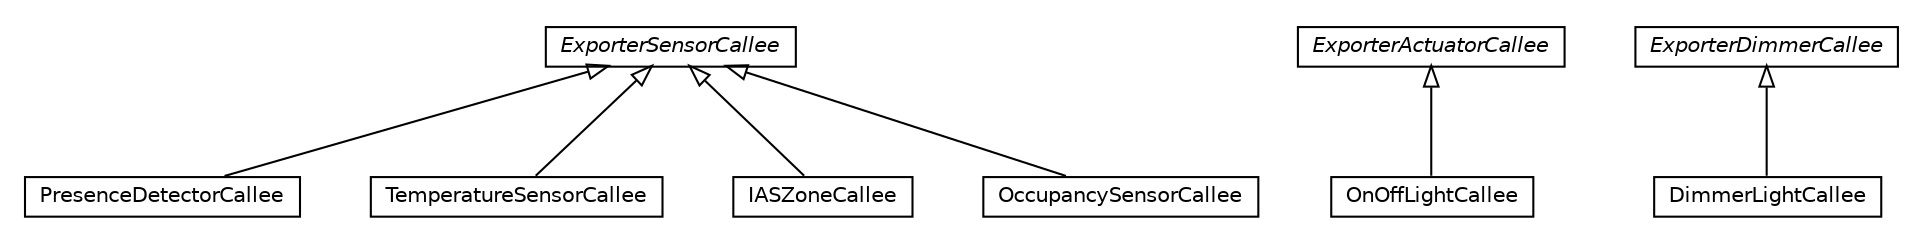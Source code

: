 #!/usr/local/bin/dot
#
# Class diagram 
# Generated by UMLGraph version R5_6-24-gf6e263 (http://www.umlgraph.org/)
#

digraph G {
	edge [fontname="Helvetica",fontsize=10,labelfontname="Helvetica",labelfontsize=10];
	node [fontname="Helvetica",fontsize=10,shape=plaintext];
	nodesep=0.25;
	ranksep=0.5;
	// org.universAAL.hw.exporter.zigbee.ha.devices.PresenceDetectorCallee
	c852919 [label=<<table title="org.universAAL.hw.exporter.zigbee.ha.devices.PresenceDetectorCallee" border="0" cellborder="1" cellspacing="0" cellpadding="2" port="p" href="./PresenceDetectorCallee.html">
		<tr><td><table border="0" cellspacing="0" cellpadding="1">
<tr><td align="center" balign="center"> PresenceDetectorCallee </td></tr>
		</table></td></tr>
		</table>>, URL="./PresenceDetectorCallee.html", fontname="Helvetica", fontcolor="black", fontsize=10.0];
	// org.universAAL.hw.exporter.zigbee.ha.devices.TemperatureSensorCallee
	c852920 [label=<<table title="org.universAAL.hw.exporter.zigbee.ha.devices.TemperatureSensorCallee" border="0" cellborder="1" cellspacing="0" cellpadding="2" port="p" href="./TemperatureSensorCallee.html">
		<tr><td><table border="0" cellspacing="0" cellpadding="1">
<tr><td align="center" balign="center"> TemperatureSensorCallee </td></tr>
		</table></td></tr>
		</table>>, URL="./TemperatureSensorCallee.html", fontname="Helvetica", fontcolor="black", fontsize=10.0];
	// org.universAAL.hw.exporter.zigbee.ha.devices.IASZoneCallee
	c852921 [label=<<table title="org.universAAL.hw.exporter.zigbee.ha.devices.IASZoneCallee" border="0" cellborder="1" cellspacing="0" cellpadding="2" port="p" href="./IASZoneCallee.html">
		<tr><td><table border="0" cellspacing="0" cellpadding="1">
<tr><td align="center" balign="center"> IASZoneCallee </td></tr>
		</table></td></tr>
		</table>>, URL="./IASZoneCallee.html", fontname="Helvetica", fontcolor="black", fontsize=10.0];
	// org.universAAL.hw.exporter.zigbee.ha.devices.ExporterActuatorCallee
	c852922 [label=<<table title="org.universAAL.hw.exporter.zigbee.ha.devices.ExporterActuatorCallee" border="0" cellborder="1" cellspacing="0" cellpadding="2" port="p" href="./ExporterActuatorCallee.html">
		<tr><td><table border="0" cellspacing="0" cellpadding="1">
<tr><td align="center" balign="center"><font face="Helvetica-Oblique"> ExporterActuatorCallee </font></td></tr>
		</table></td></tr>
		</table>>, URL="./ExporterActuatorCallee.html", fontname="Helvetica", fontcolor="black", fontsize=10.0];
	// org.universAAL.hw.exporter.zigbee.ha.devices.OnOffLightCallee
	c852923 [label=<<table title="org.universAAL.hw.exporter.zigbee.ha.devices.OnOffLightCallee" border="0" cellborder="1" cellspacing="0" cellpadding="2" port="p" href="./OnOffLightCallee.html">
		<tr><td><table border="0" cellspacing="0" cellpadding="1">
<tr><td align="center" balign="center"> OnOffLightCallee </td></tr>
		</table></td></tr>
		</table>>, URL="./OnOffLightCallee.html", fontname="Helvetica", fontcolor="black", fontsize=10.0];
	// org.universAAL.hw.exporter.zigbee.ha.devices.ExporterDimmerCallee
	c852924 [label=<<table title="org.universAAL.hw.exporter.zigbee.ha.devices.ExporterDimmerCallee" border="0" cellborder="1" cellspacing="0" cellpadding="2" port="p" href="./ExporterDimmerCallee.html">
		<tr><td><table border="0" cellspacing="0" cellpadding="1">
<tr><td align="center" balign="center"><font face="Helvetica-Oblique"> ExporterDimmerCallee </font></td></tr>
		</table></td></tr>
		</table>>, URL="./ExporterDimmerCallee.html", fontname="Helvetica", fontcolor="black", fontsize=10.0];
	// org.universAAL.hw.exporter.zigbee.ha.devices.DimmerLightCallee
	c852925 [label=<<table title="org.universAAL.hw.exporter.zigbee.ha.devices.DimmerLightCallee" border="0" cellborder="1" cellspacing="0" cellpadding="2" port="p" href="./DimmerLightCallee.html">
		<tr><td><table border="0" cellspacing="0" cellpadding="1">
<tr><td align="center" balign="center"> DimmerLightCallee </td></tr>
		</table></td></tr>
		</table>>, URL="./DimmerLightCallee.html", fontname="Helvetica", fontcolor="black", fontsize=10.0];
	// org.universAAL.hw.exporter.zigbee.ha.devices.ExporterSensorCallee
	c852926 [label=<<table title="org.universAAL.hw.exporter.zigbee.ha.devices.ExporterSensorCallee" border="0" cellborder="1" cellspacing="0" cellpadding="2" port="p" href="./ExporterSensorCallee.html">
		<tr><td><table border="0" cellspacing="0" cellpadding="1">
<tr><td align="center" balign="center"><font face="Helvetica-Oblique"> ExporterSensorCallee </font></td></tr>
		</table></td></tr>
		</table>>, URL="./ExporterSensorCallee.html", fontname="Helvetica", fontcolor="black", fontsize=10.0];
	// org.universAAL.hw.exporter.zigbee.ha.devices.OccupancySensorCallee
	c852927 [label=<<table title="org.universAAL.hw.exporter.zigbee.ha.devices.OccupancySensorCallee" border="0" cellborder="1" cellspacing="0" cellpadding="2" port="p" href="./OccupancySensorCallee.html">
		<tr><td><table border="0" cellspacing="0" cellpadding="1">
<tr><td align="center" balign="center"> OccupancySensorCallee </td></tr>
		</table></td></tr>
		</table>>, URL="./OccupancySensorCallee.html", fontname="Helvetica", fontcolor="black", fontsize=10.0];
	//org.universAAL.hw.exporter.zigbee.ha.devices.PresenceDetectorCallee extends org.universAAL.hw.exporter.zigbee.ha.devices.ExporterSensorCallee
	c852926:p -> c852919:p [dir=back,arrowtail=empty];
	//org.universAAL.hw.exporter.zigbee.ha.devices.TemperatureSensorCallee extends org.universAAL.hw.exporter.zigbee.ha.devices.ExporterSensorCallee
	c852926:p -> c852920:p [dir=back,arrowtail=empty];
	//org.universAAL.hw.exporter.zigbee.ha.devices.IASZoneCallee extends org.universAAL.hw.exporter.zigbee.ha.devices.ExporterSensorCallee
	c852926:p -> c852921:p [dir=back,arrowtail=empty];
	//org.universAAL.hw.exporter.zigbee.ha.devices.OnOffLightCallee extends org.universAAL.hw.exporter.zigbee.ha.devices.ExporterActuatorCallee
	c852922:p -> c852923:p [dir=back,arrowtail=empty];
	//org.universAAL.hw.exporter.zigbee.ha.devices.DimmerLightCallee extends org.universAAL.hw.exporter.zigbee.ha.devices.ExporterDimmerCallee
	c852924:p -> c852925:p [dir=back,arrowtail=empty];
	//org.universAAL.hw.exporter.zigbee.ha.devices.OccupancySensorCallee extends org.universAAL.hw.exporter.zigbee.ha.devices.ExporterSensorCallee
	c852926:p -> c852927:p [dir=back,arrowtail=empty];
}

